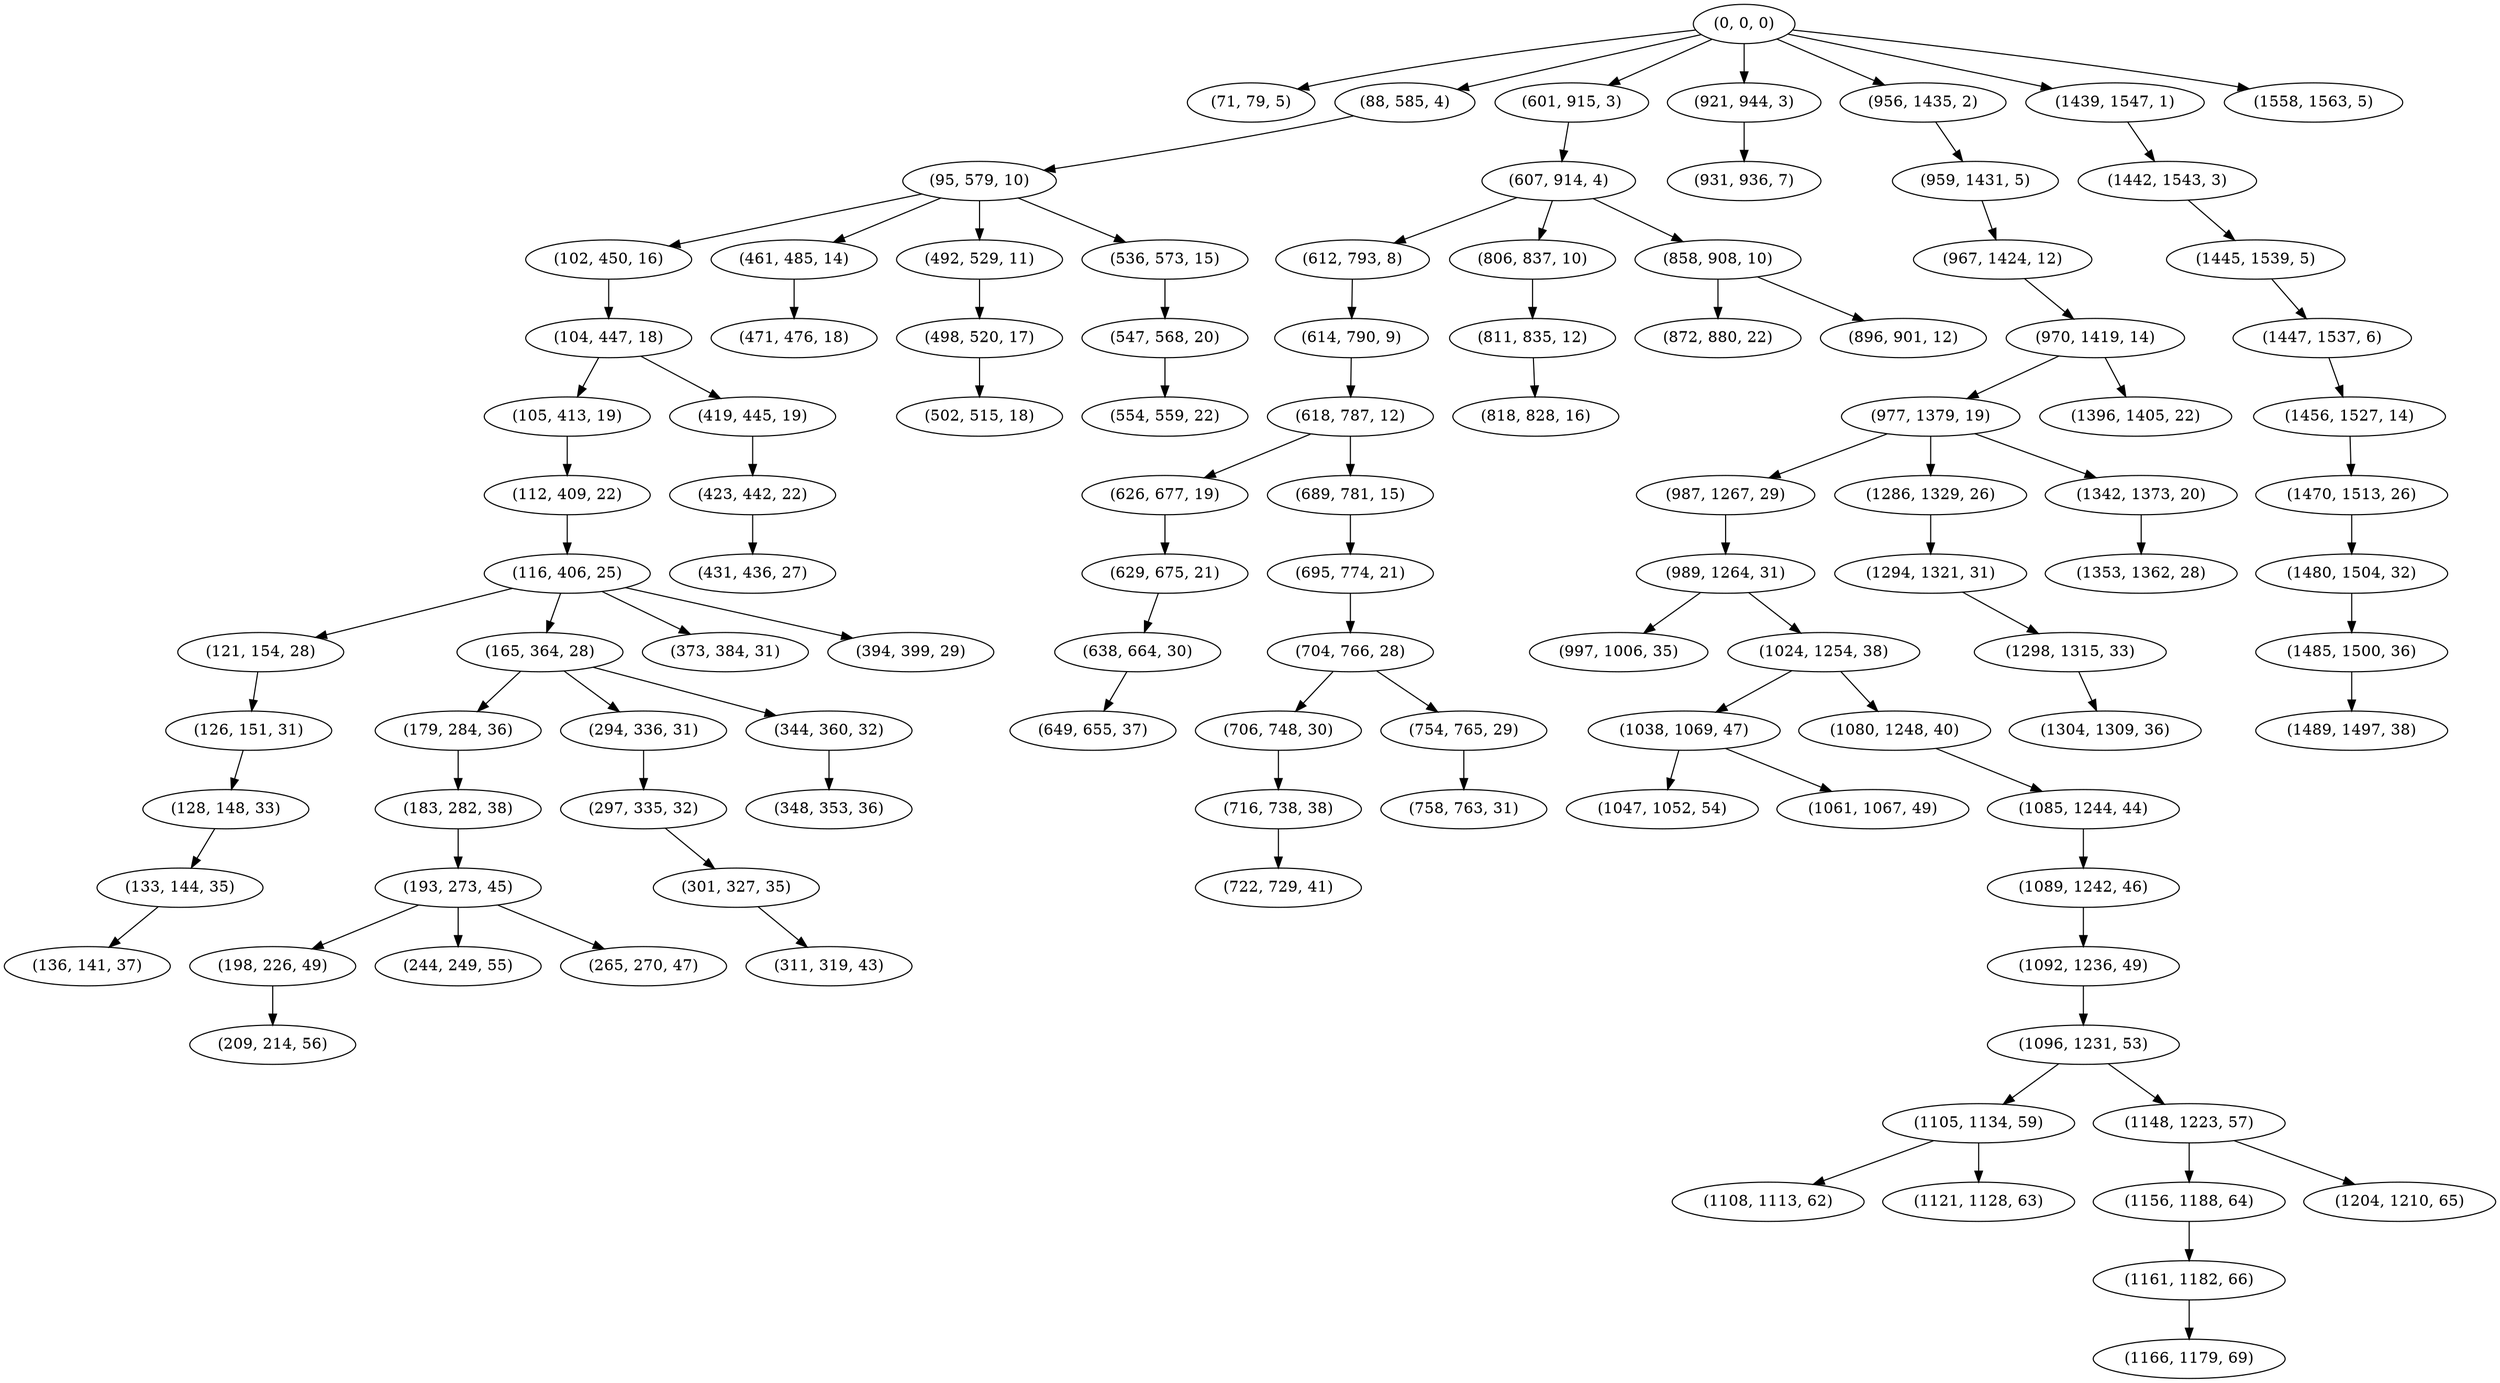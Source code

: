 digraph tree {
    "(0, 0, 0)";
    "(71, 79, 5)";
    "(88, 585, 4)";
    "(95, 579, 10)";
    "(102, 450, 16)";
    "(104, 447, 18)";
    "(105, 413, 19)";
    "(112, 409, 22)";
    "(116, 406, 25)";
    "(121, 154, 28)";
    "(126, 151, 31)";
    "(128, 148, 33)";
    "(133, 144, 35)";
    "(136, 141, 37)";
    "(165, 364, 28)";
    "(179, 284, 36)";
    "(183, 282, 38)";
    "(193, 273, 45)";
    "(198, 226, 49)";
    "(209, 214, 56)";
    "(244, 249, 55)";
    "(265, 270, 47)";
    "(294, 336, 31)";
    "(297, 335, 32)";
    "(301, 327, 35)";
    "(311, 319, 43)";
    "(344, 360, 32)";
    "(348, 353, 36)";
    "(373, 384, 31)";
    "(394, 399, 29)";
    "(419, 445, 19)";
    "(423, 442, 22)";
    "(431, 436, 27)";
    "(461, 485, 14)";
    "(471, 476, 18)";
    "(492, 529, 11)";
    "(498, 520, 17)";
    "(502, 515, 18)";
    "(536, 573, 15)";
    "(547, 568, 20)";
    "(554, 559, 22)";
    "(601, 915, 3)";
    "(607, 914, 4)";
    "(612, 793, 8)";
    "(614, 790, 9)";
    "(618, 787, 12)";
    "(626, 677, 19)";
    "(629, 675, 21)";
    "(638, 664, 30)";
    "(649, 655, 37)";
    "(689, 781, 15)";
    "(695, 774, 21)";
    "(704, 766, 28)";
    "(706, 748, 30)";
    "(716, 738, 38)";
    "(722, 729, 41)";
    "(754, 765, 29)";
    "(758, 763, 31)";
    "(806, 837, 10)";
    "(811, 835, 12)";
    "(818, 828, 16)";
    "(858, 908, 10)";
    "(872, 880, 22)";
    "(896, 901, 12)";
    "(921, 944, 3)";
    "(931, 936, 7)";
    "(956, 1435, 2)";
    "(959, 1431, 5)";
    "(967, 1424, 12)";
    "(970, 1419, 14)";
    "(977, 1379, 19)";
    "(987, 1267, 29)";
    "(989, 1264, 31)";
    "(997, 1006, 35)";
    "(1024, 1254, 38)";
    "(1038, 1069, 47)";
    "(1047, 1052, 54)";
    "(1061, 1067, 49)";
    "(1080, 1248, 40)";
    "(1085, 1244, 44)";
    "(1089, 1242, 46)";
    "(1092, 1236, 49)";
    "(1096, 1231, 53)";
    "(1105, 1134, 59)";
    "(1108, 1113, 62)";
    "(1121, 1128, 63)";
    "(1148, 1223, 57)";
    "(1156, 1188, 64)";
    "(1161, 1182, 66)";
    "(1166, 1179, 69)";
    "(1204, 1210, 65)";
    "(1286, 1329, 26)";
    "(1294, 1321, 31)";
    "(1298, 1315, 33)";
    "(1304, 1309, 36)";
    "(1342, 1373, 20)";
    "(1353, 1362, 28)";
    "(1396, 1405, 22)";
    "(1439, 1547, 1)";
    "(1442, 1543, 3)";
    "(1445, 1539, 5)";
    "(1447, 1537, 6)";
    "(1456, 1527, 14)";
    "(1470, 1513, 26)";
    "(1480, 1504, 32)";
    "(1485, 1500, 36)";
    "(1489, 1497, 38)";
    "(1558, 1563, 5)";
    "(0, 0, 0)" -> "(71, 79, 5)";
    "(0, 0, 0)" -> "(88, 585, 4)";
    "(0, 0, 0)" -> "(601, 915, 3)";
    "(0, 0, 0)" -> "(921, 944, 3)";
    "(0, 0, 0)" -> "(956, 1435, 2)";
    "(0, 0, 0)" -> "(1439, 1547, 1)";
    "(0, 0, 0)" -> "(1558, 1563, 5)";
    "(88, 585, 4)" -> "(95, 579, 10)";
    "(95, 579, 10)" -> "(102, 450, 16)";
    "(95, 579, 10)" -> "(461, 485, 14)";
    "(95, 579, 10)" -> "(492, 529, 11)";
    "(95, 579, 10)" -> "(536, 573, 15)";
    "(102, 450, 16)" -> "(104, 447, 18)";
    "(104, 447, 18)" -> "(105, 413, 19)";
    "(104, 447, 18)" -> "(419, 445, 19)";
    "(105, 413, 19)" -> "(112, 409, 22)";
    "(112, 409, 22)" -> "(116, 406, 25)";
    "(116, 406, 25)" -> "(121, 154, 28)";
    "(116, 406, 25)" -> "(165, 364, 28)";
    "(116, 406, 25)" -> "(373, 384, 31)";
    "(116, 406, 25)" -> "(394, 399, 29)";
    "(121, 154, 28)" -> "(126, 151, 31)";
    "(126, 151, 31)" -> "(128, 148, 33)";
    "(128, 148, 33)" -> "(133, 144, 35)";
    "(133, 144, 35)" -> "(136, 141, 37)";
    "(165, 364, 28)" -> "(179, 284, 36)";
    "(165, 364, 28)" -> "(294, 336, 31)";
    "(165, 364, 28)" -> "(344, 360, 32)";
    "(179, 284, 36)" -> "(183, 282, 38)";
    "(183, 282, 38)" -> "(193, 273, 45)";
    "(193, 273, 45)" -> "(198, 226, 49)";
    "(193, 273, 45)" -> "(244, 249, 55)";
    "(193, 273, 45)" -> "(265, 270, 47)";
    "(198, 226, 49)" -> "(209, 214, 56)";
    "(294, 336, 31)" -> "(297, 335, 32)";
    "(297, 335, 32)" -> "(301, 327, 35)";
    "(301, 327, 35)" -> "(311, 319, 43)";
    "(344, 360, 32)" -> "(348, 353, 36)";
    "(419, 445, 19)" -> "(423, 442, 22)";
    "(423, 442, 22)" -> "(431, 436, 27)";
    "(461, 485, 14)" -> "(471, 476, 18)";
    "(492, 529, 11)" -> "(498, 520, 17)";
    "(498, 520, 17)" -> "(502, 515, 18)";
    "(536, 573, 15)" -> "(547, 568, 20)";
    "(547, 568, 20)" -> "(554, 559, 22)";
    "(601, 915, 3)" -> "(607, 914, 4)";
    "(607, 914, 4)" -> "(612, 793, 8)";
    "(607, 914, 4)" -> "(806, 837, 10)";
    "(607, 914, 4)" -> "(858, 908, 10)";
    "(612, 793, 8)" -> "(614, 790, 9)";
    "(614, 790, 9)" -> "(618, 787, 12)";
    "(618, 787, 12)" -> "(626, 677, 19)";
    "(618, 787, 12)" -> "(689, 781, 15)";
    "(626, 677, 19)" -> "(629, 675, 21)";
    "(629, 675, 21)" -> "(638, 664, 30)";
    "(638, 664, 30)" -> "(649, 655, 37)";
    "(689, 781, 15)" -> "(695, 774, 21)";
    "(695, 774, 21)" -> "(704, 766, 28)";
    "(704, 766, 28)" -> "(706, 748, 30)";
    "(704, 766, 28)" -> "(754, 765, 29)";
    "(706, 748, 30)" -> "(716, 738, 38)";
    "(716, 738, 38)" -> "(722, 729, 41)";
    "(754, 765, 29)" -> "(758, 763, 31)";
    "(806, 837, 10)" -> "(811, 835, 12)";
    "(811, 835, 12)" -> "(818, 828, 16)";
    "(858, 908, 10)" -> "(872, 880, 22)";
    "(858, 908, 10)" -> "(896, 901, 12)";
    "(921, 944, 3)" -> "(931, 936, 7)";
    "(956, 1435, 2)" -> "(959, 1431, 5)";
    "(959, 1431, 5)" -> "(967, 1424, 12)";
    "(967, 1424, 12)" -> "(970, 1419, 14)";
    "(970, 1419, 14)" -> "(977, 1379, 19)";
    "(970, 1419, 14)" -> "(1396, 1405, 22)";
    "(977, 1379, 19)" -> "(987, 1267, 29)";
    "(977, 1379, 19)" -> "(1286, 1329, 26)";
    "(977, 1379, 19)" -> "(1342, 1373, 20)";
    "(987, 1267, 29)" -> "(989, 1264, 31)";
    "(989, 1264, 31)" -> "(997, 1006, 35)";
    "(989, 1264, 31)" -> "(1024, 1254, 38)";
    "(1024, 1254, 38)" -> "(1038, 1069, 47)";
    "(1024, 1254, 38)" -> "(1080, 1248, 40)";
    "(1038, 1069, 47)" -> "(1047, 1052, 54)";
    "(1038, 1069, 47)" -> "(1061, 1067, 49)";
    "(1080, 1248, 40)" -> "(1085, 1244, 44)";
    "(1085, 1244, 44)" -> "(1089, 1242, 46)";
    "(1089, 1242, 46)" -> "(1092, 1236, 49)";
    "(1092, 1236, 49)" -> "(1096, 1231, 53)";
    "(1096, 1231, 53)" -> "(1105, 1134, 59)";
    "(1096, 1231, 53)" -> "(1148, 1223, 57)";
    "(1105, 1134, 59)" -> "(1108, 1113, 62)";
    "(1105, 1134, 59)" -> "(1121, 1128, 63)";
    "(1148, 1223, 57)" -> "(1156, 1188, 64)";
    "(1148, 1223, 57)" -> "(1204, 1210, 65)";
    "(1156, 1188, 64)" -> "(1161, 1182, 66)";
    "(1161, 1182, 66)" -> "(1166, 1179, 69)";
    "(1286, 1329, 26)" -> "(1294, 1321, 31)";
    "(1294, 1321, 31)" -> "(1298, 1315, 33)";
    "(1298, 1315, 33)" -> "(1304, 1309, 36)";
    "(1342, 1373, 20)" -> "(1353, 1362, 28)";
    "(1439, 1547, 1)" -> "(1442, 1543, 3)";
    "(1442, 1543, 3)" -> "(1445, 1539, 5)";
    "(1445, 1539, 5)" -> "(1447, 1537, 6)";
    "(1447, 1537, 6)" -> "(1456, 1527, 14)";
    "(1456, 1527, 14)" -> "(1470, 1513, 26)";
    "(1470, 1513, 26)" -> "(1480, 1504, 32)";
    "(1480, 1504, 32)" -> "(1485, 1500, 36)";
    "(1485, 1500, 36)" -> "(1489, 1497, 38)";
}
